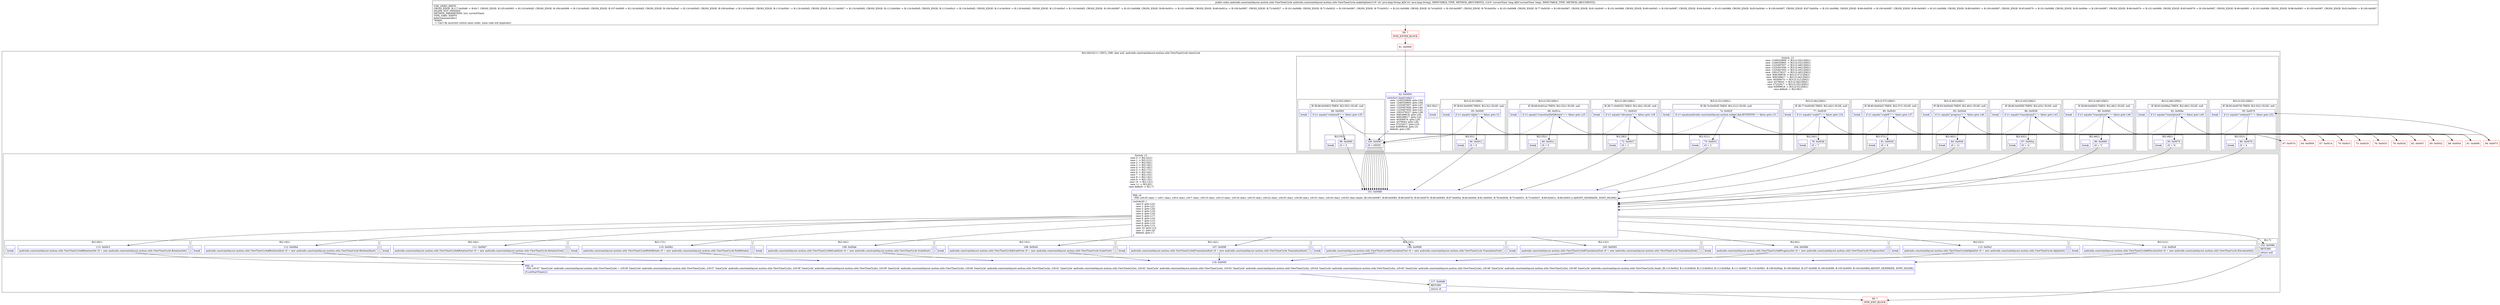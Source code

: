 digraph "CFG forandroidx.constraintlayout.motion.utils.ViewTimeCycle.makeSpline(Ljava\/lang\/String;J)Landroidx\/constraintlayout\/motion\/utils\/ViewTimeCycle;" {
subgraph cluster_Region_233247329 {
label = "R(4:2|6|10|11) | DECL_VAR: char null, androidx.constraintlayout.motion.utils.ViewTimeCycle timeCycle\l";
node [shape=record,color=blue];
subgraph cluster_SwitchRegion_779545083 {
label = "Switch: 13
 case -1249320806 -> R(3:(2:55|1)|56|1)
 case -1249320805 -> R(3:(2:52|1)|56|1)
 case -1225497657 -> R(3:(2:49|1)|56|1)
 case -1225497656 -> R(3:(2:46|1)|56|1)
 case -1225497655 -> R(3:(2:43|1)|56|1)
 case -1001078227 -> R(3:(2:40|1)|56|1)
 case -908189618 -> R(3:(2:37|1)|56|1)
 case -908189617 -> R(3:(2:34|1)|56|1)
 case -40300674 -> R(3:(2:31|1)|56|1)
 case -4379043 -> R(3:(2:28|1)|56|1)
 case 37232917 -> R(3:(2:25|1)|56|1)
 case 92909918 -> R(3:(2:5|1)|56|1)
 case default -> R(2:56|1)";
node [shape=record,color=blue];
Node_62 [shape=record,label="{62\:\ 0x0004|switch(r1.hashCode()) \{\l    case \-1249320806: goto L53;\l    case \-1249320805: goto L50;\l    case \-1225497657: goto L47;\l    case \-1225497656: goto L44;\l    case \-1225497655: goto L41;\l    case \-1001078227: goto L38;\l    case \-908189618: goto L35;\l    case \-908189617: goto L32;\l    case \-40300674: goto L29;\l    case \-4379043: goto L26;\l    case 37232917: goto L23;\l    case 92909918: goto L3;\l    default: goto L56;\l\}\l}"];
subgraph cluster_Region_1145728563 {
label = "R(3:(2:55|1)|56|1)";
node [shape=record,color=blue];
subgraph cluster_IfRegion_474161082 {
label = "IF [B:98:0x0083] THEN: R(2:55|1) ELSE: null";
node [shape=record,color=blue];
Node_98 [shape=record,label="{98\:\ 0x0083|if (r1.equals(\"rotationX\") != false) goto L55\l}"];
subgraph cluster_Region_2055553854 {
label = "R(2:55|1)";
node [shape=record,color=blue];
Node_99 [shape=record,label="{99\:\ 0x0085|r0 = 3\l}"];
Node_InsnContainer_515408360 [shape=record,label="{|break\l}"];
}
}
Node_100 [shape=record,label="{100\:\ 0x0087|r0 = 65535\l}"];
Node_InsnContainer_737799236 [shape=record,label="{|break\l}"];
}
subgraph cluster_Region_1319744319 {
label = "R(3:(2:52|1)|56|1)";
node [shape=record,color=blue];
subgraph cluster_IfRegion_853139953 {
label = "IF [B:95:0x0079] THEN: R(2:52|1) ELSE: null";
node [shape=record,color=blue];
Node_95 [shape=record,label="{95\:\ 0x0079|if (r1.equals(\"rotationY\") != false) goto L52\l}"];
subgraph cluster_Region_1033993669 {
label = "R(2:52|1)";
node [shape=record,color=blue];
Node_96 [shape=record,label="{96\:\ 0x007b|r0 = 4\l}"];
Node_InsnContainer_920884959 [shape=record,label="{|break\l}"];
}
}
Node_100 [shape=record,label="{100\:\ 0x0087|r0 = 65535\l}"];
Node_InsnContainer_1821308458 [shape=record,label="{|break\l}"];
}
subgraph cluster_Region_292089079 {
label = "R(3:(2:49|1)|56|1)";
node [shape=record,color=blue];
subgraph cluster_IfRegion_150055987 {
label = "IF [B:92:0x006e] THEN: R(2:49|1) ELSE: null";
node [shape=record,color=blue];
Node_92 [shape=record,label="{92\:\ 0x006e|if (r1.equals(\"translationX\") != false) goto L49\l}"];
subgraph cluster_Region_1023677196 {
label = "R(2:49|1)";
node [shape=record,color=blue];
Node_93 [shape=record,label="{93\:\ 0x0070|r0 = 'b'\l}"];
Node_InsnContainer_1977221813 [shape=record,label="{|break\l}"];
}
}
Node_100 [shape=record,label="{100\:\ 0x0087|r0 = 65535\l}"];
Node_InsnContainer_1596274623 [shape=record,label="{|break\l}"];
}
subgraph cluster_Region_1280118247 {
label = "R(3:(2:46|1)|56|1)";
node [shape=record,color=blue];
subgraph cluster_IfRegion_1140962775 {
label = "IF [B:89:0x0063] THEN: R(2:46|1) ELSE: null";
node [shape=record,color=blue];
Node_89 [shape=record,label="{89\:\ 0x0063|if (r1.equals(\"translationY\") != false) goto L46\l}"];
subgraph cluster_Region_1413036048 {
label = "R(2:46|1)";
node [shape=record,color=blue];
Node_90 [shape=record,label="{90\:\ 0x0065|r0 = 't'\l}"];
Node_InsnContainer_1100220752 [shape=record,label="{|break\l}"];
}
}
Node_100 [shape=record,label="{100\:\ 0x0087|r0 = 65535\l}"];
Node_InsnContainer_1694397565 [shape=record,label="{|break\l}"];
}
subgraph cluster_Region_1541523883 {
label = "R(3:(2:43|1)|56|1)";
node [shape=record,color=blue];
subgraph cluster_IfRegion_311439250 {
label = "IF [B:86:0x0058] THEN: R(2:43|1) ELSE: null";
node [shape=record,color=blue];
Node_86 [shape=record,label="{86\:\ 0x0058|if (r1.equals(\"translationZ\") != false) goto L43\l}"];
subgraph cluster_Region_83168538 {
label = "R(2:43|1)";
node [shape=record,color=blue];
Node_87 [shape=record,label="{87\:\ 0x005a|r0 = 'n'\l}"];
Node_InsnContainer_1542889242 [shape=record,label="{|break\l}"];
}
}
Node_100 [shape=record,label="{100\:\ 0x0087|r0 = 65535\l}"];
Node_InsnContainer_977912765 [shape=record,label="{|break\l}"];
}
subgraph cluster_Region_1490200995 {
label = "R(3:(2:40|1)|56|1)";
node [shape=record,color=blue];
subgraph cluster_IfRegion_763561237 {
label = "IF [B:83:0x004d] THEN: R(2:40|1) ELSE: null";
node [shape=record,color=blue];
Node_83 [shape=record,label="{83\:\ 0x004d|if (r1.equals(\"progress\") != false) goto L40\l}"];
subgraph cluster_Region_848037652 {
label = "R(2:40|1)";
node [shape=record,color=blue];
Node_84 [shape=record,label="{84\:\ 0x004f|r0 = 11\l}"];
Node_InsnContainer_1048331144 [shape=record,label="{|break\l}"];
}
}
Node_100 [shape=record,label="{100\:\ 0x0087|r0 = 65535\l}"];
Node_InsnContainer_1369249042 [shape=record,label="{|break\l}"];
}
subgraph cluster_Region_235661594 {
label = "R(3:(2:37|1)|56|1)";
node [shape=record,color=blue];
subgraph cluster_IfRegion_633168055 {
label = "IF [B:80:0x0043] THEN: R(2:37|1) ELSE: null";
node [shape=record,color=blue];
Node_80 [shape=record,label="{80\:\ 0x0043|if (r1.equals(\"scaleX\") != false) goto L37\l}"];
subgraph cluster_Region_797834810 {
label = "R(2:37|1)";
node [shape=record,color=blue];
Node_81 [shape=record,label="{81\:\ 0x0045|r0 = 6\l}"];
Node_InsnContainer_279143096 [shape=record,label="{|break\l}"];
}
}
Node_100 [shape=record,label="{100\:\ 0x0087|r0 = 65535\l}"];
Node_InsnContainer_1285493543 [shape=record,label="{|break\l}"];
}
subgraph cluster_Region_705560329 {
label = "R(3:(2:34|1)|56|1)";
node [shape=record,color=blue];
subgraph cluster_IfRegion_1964227107 {
label = "IF [B:77:0x0039] THEN: R(2:34|1) ELSE: null";
node [shape=record,color=blue];
Node_77 [shape=record,label="{77\:\ 0x0039|if (r1.equals(\"scaleY\") != false) goto L34\l}"];
subgraph cluster_Region_845789795 {
label = "R(2:34|1)";
node [shape=record,color=blue];
Node_78 [shape=record,label="{78\:\ 0x003b|r0 = 7\l}"];
Node_InsnContainer_996529390 [shape=record,label="{|break\l}"];
}
}
Node_100 [shape=record,label="{100\:\ 0x0087|r0 = 65535\l}"];
Node_InsnContainer_811128728 [shape=record,label="{|break\l}"];
}
subgraph cluster_Region_2138359666 {
label = "R(3:(2:31|1)|56|1)";
node [shape=record,color=blue];
subgraph cluster_IfRegion_74120351 {
label = "IF [B:74:0x002f] THEN: R(2:31|1) ELSE: null";
node [shape=record,color=blue];
Node_74 [shape=record,label="{74\:\ 0x002f|if (r1.equals(androidx.constraintlayout.motion.widget.Key.ROTATION) != false) goto L31\l}"];
subgraph cluster_Region_517537001 {
label = "R(2:31|1)";
node [shape=record,color=blue];
Node_75 [shape=record,label="{75\:\ 0x0031|r0 = 2\l}"];
Node_InsnContainer_1816173715 [shape=record,label="{|break\l}"];
}
}
Node_100 [shape=record,label="{100\:\ 0x0087|r0 = 65535\l}"];
Node_InsnContainer_2031609681 [shape=record,label="{|break\l}"];
}
subgraph cluster_Region_849802894 {
label = "R(3:(2:28|1)|56|1)";
node [shape=record,color=blue];
subgraph cluster_IfRegion_251993084 {
label = "IF [B:71:0x0025] THEN: R(2:28|1) ELSE: null";
node [shape=record,color=blue];
Node_71 [shape=record,label="{71\:\ 0x0025|if (r1.equals(\"elevation\") != false) goto L28\l}"];
subgraph cluster_Region_1287580801 {
label = "R(2:28|1)";
node [shape=record,color=blue];
Node_72 [shape=record,label="{72\:\ 0x0027|r0 = 1\l}"];
Node_InsnContainer_1557692551 [shape=record,label="{|break\l}"];
}
}
Node_100 [shape=record,label="{100\:\ 0x0087|r0 = 65535\l}"];
Node_InsnContainer_882129803 [shape=record,label="{|break\l}"];
}
subgraph cluster_Region_1672780537 {
label = "R(3:(2:25|1)|56|1)";
node [shape=record,color=blue];
subgraph cluster_IfRegion_1920958247 {
label = "IF [B:68:0x001a] THEN: R(2:25|1) ELSE: null";
node [shape=record,color=blue];
Node_68 [shape=record,label="{68\:\ 0x001a|if (r1.equals(\"transitionPathRotate\") != false) goto L25\l}"];
subgraph cluster_Region_209889026 {
label = "R(2:25|1)";
node [shape=record,color=blue];
Node_69 [shape=record,label="{69\:\ 0x001c|r0 = 5\l}"];
Node_InsnContainer_1426210927 [shape=record,label="{|break\l}"];
}
}
Node_100 [shape=record,label="{100\:\ 0x0087|r0 = 65535\l}"];
Node_InsnContainer_1304833776 [shape=record,label="{|break\l}"];
}
subgraph cluster_Region_637846577 {
label = "R(3:(2:5|1)|56|1)";
node [shape=record,color=blue];
subgraph cluster_IfRegion_1478167712 {
label = "IF [B:65:0x000f] THEN: R(2:5|1) ELSE: null";
node [shape=record,color=blue];
Node_65 [shape=record,label="{65\:\ 0x000f|if (r1.equals(\"alpha\") != false) goto L5\l}"];
subgraph cluster_Region_1934077523 {
label = "R(2:5|1)";
node [shape=record,color=blue];
Node_66 [shape=record,label="{66\:\ 0x0011|r0 = 0\l}"];
Node_InsnContainer_1368708803 [shape=record,label="{|break\l}"];
}
}
Node_100 [shape=record,label="{100\:\ 0x0087|r0 = 65535\l}"];
Node_InsnContainer_382924198 [shape=record,label="{|break\l}"];
}
subgraph cluster_Region_2131937492 {
label = "R(2:56|1)";
node [shape=record,color=blue];
Node_100 [shape=record,label="{100\:\ 0x0087|r0 = 65535\l}"];
Node_InsnContainer_1780480034 [shape=record,label="{|break\l}"];
}
}
subgraph cluster_SwitchRegion_1784780749 {
label = "Switch: 13
 case 0 -> R(2:22|1)
 case 1 -> R(2:21|1)
 case 2 -> R(2:20|1)
 case 3 -> R(2:19|1)
 case 4 -> R(2:18|1)
 case 5 -> R(2:17|1)
 case 6 -> R(2:16|1)
 case 7 -> R(2:15|1)
 case 8 -> R(2:14|1)
 case 9 -> R(2:13|1)
 case 10 -> R(2:12|1)
 case 11 -> R(2:9|1)
 case default -> R(1:7)";
node [shape=record,color=blue];
Node_101 [shape=record,label="{101\:\ 0x0088|PHI: r0 \l  PHI: (r0v35 char) = (r0v1 char), (r0v4 char), (r0v7 char), (r0v10 char), (r0v13 char), (r0v16 char), (r0v19 char), (r0v22 char), (r0v25 char), (r0v28 char), (r0v31 char), (r0v34 char), (r0v52 char) binds: [B:100:0x0087, B:99:0x0085, B:96:0x007b, B:93:0x0070, B:90:0x0065, B:87:0x005a, B:84:0x004f, B:81:0x0045, B:78:0x003b, B:75:0x0031, B:72:0x0027, B:69:0x001c, B:66:0x0011] A[DONT_GENERATE, DONT_INLINE]\l|switch(r0) \{\l    case 0: goto L22;\l    case 1: goto L21;\l    case 2: goto L20;\l    case 3: goto L19;\l    case 4: goto L18;\l    case 5: goto L17;\l    case 6: goto L16;\l    case 7: goto L15;\l    case 8: goto L14;\l    case 9: goto L13;\l    case 10: goto L12;\l    case 11: goto L9;\l    default: goto L7;\l\}\l}"];
subgraph cluster_Region_715209574 {
label = "R(2:22|1)";
node [shape=record,color=blue];
Node_115 [shape=record,label="{115\:\ 0x00cf|androidx.constraintlayout.motion.utils.ViewTimeCycle$AlphaSet r0 = new androidx.constraintlayout.motion.utils.ViewTimeCycle.AlphaSet()\l}"];
Node_InsnContainer_489973388 [shape=record,label="{|break\l}"];
}
subgraph cluster_Region_289407063 {
label = "R(2:21|1)";
node [shape=record,color=blue];
Node_114 [shape=record,label="{114\:\ 0x00c9|androidx.constraintlayout.motion.utils.ViewTimeCycle$ElevationSet r0 = new androidx.constraintlayout.motion.utils.ViewTimeCycle.ElevationSet()\l}"];
Node_InsnContainer_474664777 [shape=record,label="{|break\l}"];
}
subgraph cluster_Region_140709834 {
label = "R(2:20|1)";
node [shape=record,color=blue];
Node_113 [shape=record,label="{113\:\ 0x00c3|androidx.constraintlayout.motion.utils.ViewTimeCycle$RotationSet r0 = new androidx.constraintlayout.motion.utils.ViewTimeCycle.RotationSet()\l}"];
Node_InsnContainer_159509002 [shape=record,label="{|break\l}"];
}
subgraph cluster_Region_1184374179 {
label = "R(2:19|1)";
node [shape=record,color=blue];
Node_112 [shape=record,label="{112\:\ 0x00bd|androidx.constraintlayout.motion.utils.ViewTimeCycle$RotationXset r0 = new androidx.constraintlayout.motion.utils.ViewTimeCycle.RotationXset()\l}"];
Node_InsnContainer_1874385672 [shape=record,label="{|break\l}"];
}
subgraph cluster_Region_1707172893 {
label = "R(2:18|1)";
node [shape=record,color=blue];
Node_111 [shape=record,label="{111\:\ 0x00b7|androidx.constraintlayout.motion.utils.ViewTimeCycle$RotationYset r0 = new androidx.constraintlayout.motion.utils.ViewTimeCycle.RotationYset()\l}"];
Node_InsnContainer_1367789685 [shape=record,label="{|break\l}"];
}
subgraph cluster_Region_1955762762 {
label = "R(2:17|1)";
node [shape=record,color=blue];
Node_110 [shape=record,label="{110\:\ 0x00b1|androidx.constraintlayout.motion.utils.ViewTimeCycle$PathRotate r0 = new androidx.constraintlayout.motion.utils.ViewTimeCycle.PathRotate()\l}"];
Node_InsnContainer_461139339 [shape=record,label="{|break\l}"];
}
subgraph cluster_Region_1679810125 {
label = "R(2:16|1)";
node [shape=record,color=blue];
Node_109 [shape=record,label="{109\:\ 0x00ab|androidx.constraintlayout.motion.utils.ViewTimeCycle$ScaleXset r0 = new androidx.constraintlayout.motion.utils.ViewTimeCycle.ScaleXset()\l}"];
Node_InsnContainer_489362772 [shape=record,label="{|break\l}"];
}
subgraph cluster_Region_1659679336 {
label = "R(2:15|1)";
node [shape=record,color=blue];
Node_108 [shape=record,label="{108\:\ 0x00a5|androidx.constraintlayout.motion.utils.ViewTimeCycle$ScaleYset r0 = new androidx.constraintlayout.motion.utils.ViewTimeCycle.ScaleYset()\l}"];
Node_InsnContainer_887287138 [shape=record,label="{|break\l}"];
}
subgraph cluster_Region_207868836 {
label = "R(2:14|1)";
node [shape=record,color=blue];
Node_107 [shape=record,label="{107\:\ 0x009f|androidx.constraintlayout.motion.utils.ViewTimeCycle$TranslationXset r0 = new androidx.constraintlayout.motion.utils.ViewTimeCycle.TranslationXset()\l}"];
Node_InsnContainer_1400932083 [shape=record,label="{|break\l}"];
}
subgraph cluster_Region_1820528800 {
label = "R(2:13|1)";
node [shape=record,color=blue];
Node_106 [shape=record,label="{106\:\ 0x0099|androidx.constraintlayout.motion.utils.ViewTimeCycle$TranslationYset r0 = new androidx.constraintlayout.motion.utils.ViewTimeCycle.TranslationYset()\l}"];
Node_InsnContainer_736672061 [shape=record,label="{|break\l}"];
}
subgraph cluster_Region_1987335883 {
label = "R(2:12|1)";
node [shape=record,color=blue];
Node_105 [shape=record,label="{105\:\ 0x0093|androidx.constraintlayout.motion.utils.ViewTimeCycle$TranslationZset r0 = new androidx.constraintlayout.motion.utils.ViewTimeCycle.TranslationZset()\l}"];
Node_InsnContainer_1848416417 [shape=record,label="{|break\l}"];
}
subgraph cluster_Region_1896662431 {
label = "R(2:9|1)";
node [shape=record,color=blue];
Node_104 [shape=record,label="{104\:\ 0x008d|androidx.constraintlayout.motion.utils.ViewTimeCycle$ProgressSet r0 = new androidx.constraintlayout.motion.utils.ViewTimeCycle.ProgressSet()\l}"];
Node_InsnContainer_1292300795 [shape=record,label="{|break\l}"];
}
subgraph cluster_Region_442913206 {
label = "R(1:7)";
node [shape=record,color=blue];
Node_102 [shape=record,label="{102\:\ 0x008b|RETURN\l|return null\l}"];
}
}
Node_116 [shape=record,label="{116\:\ 0x00d5|PHI: r0 \l  PHI: (r0v47 'timeCycle' androidx.constraintlayout.motion.utils.ViewTimeCycle) = (r0v36 'timeCycle' androidx.constraintlayout.motion.utils.ViewTimeCycle), (r0v37 'timeCycle' androidx.constraintlayout.motion.utils.ViewTimeCycle), (r0v38 'timeCycle' androidx.constraintlayout.motion.utils.ViewTimeCycle), (r0v39 'timeCycle' androidx.constraintlayout.motion.utils.ViewTimeCycle), (r0v40 'timeCycle' androidx.constraintlayout.motion.utils.ViewTimeCycle), (r0v41 'timeCycle' androidx.constraintlayout.motion.utils.ViewTimeCycle), (r0v42 'timeCycle' androidx.constraintlayout.motion.utils.ViewTimeCycle), (r0v43 'timeCycle' androidx.constraintlayout.motion.utils.ViewTimeCycle), (r0v44 'timeCycle' androidx.constraintlayout.motion.utils.ViewTimeCycle), (r0v45 'timeCycle' androidx.constraintlayout.motion.utils.ViewTimeCycle), (r0v46 'timeCycle' androidx.constraintlayout.motion.utils.ViewTimeCycle), (r0v48 'timeCycle' androidx.constraintlayout.motion.utils.ViewTimeCycle) binds: [B:115:0x00cf, B:114:0x00c9, B:113:0x00c3, B:112:0x00bd, B:111:0x00b7, B:110:0x00b1, B:109:0x00ab, B:108:0x00a5, B:107:0x009f, B:106:0x0099, B:105:0x0093, B:104:0x008d] A[DONT_GENERATE, DONT_INLINE]\l|r0.setStartTime(r2)\l}"];
Node_117 [shape=record,label="{117\:\ 0x00d8|RETURN\l|return r0\l}"];
}
Node_59 [shape=record,color=red,label="{59\:\ ?|MTH_ENTER_BLOCK\l}"];
Node_61 [shape=record,color=red,label="{61\:\ 0x0000}"];
Node_64 [shape=record,color=red,label="{64\:\ 0x0009}"];
Node_60 [shape=record,color=red,label="{60\:\ ?|MTH_EXIT_BLOCK\l}"];
Node_67 [shape=record,color=red,label="{67\:\ 0x0014}"];
Node_70 [shape=record,color=red,label="{70\:\ 0x001f}"];
Node_73 [shape=record,color=red,label="{73\:\ 0x0029}"];
Node_76 [shape=record,color=red,label="{76\:\ 0x0033}"];
Node_79 [shape=record,color=red,label="{79\:\ 0x003d}"];
Node_82 [shape=record,color=red,label="{82\:\ 0x0047}"];
Node_85 [shape=record,color=red,label="{85\:\ 0x0052}"];
Node_88 [shape=record,color=red,label="{88\:\ 0x005d}"];
Node_91 [shape=record,color=red,label="{91\:\ 0x0068}"];
Node_94 [shape=record,color=red,label="{94\:\ 0x0073}"];
Node_97 [shape=record,color=red,label="{97\:\ 0x007d}"];
MethodNode[shape=record,label="{public static androidx.constraintlayout.motion.utils.ViewTimeCycle androidx.constraintlayout.motion.utils.ViewTimeCycle.makeSpline((r1v0 'str' java.lang.String A[D('str' java.lang.String), IMMUTABLE_TYPE, METHOD_ARGUMENT]), (r2v0 'currentTime' long A[D('currentTime' long), IMMUTABLE_TYPE, METHOD_ARGUMENT]))  | USE_LINES_HINTS\lCROSS_EDGE: B:117:0x00d8 \-\> B:60:?, CROSS_EDGE: B:105:0x0093 \-\> B:116:0x00d5, CROSS_EDGE: B:106:0x0099 \-\> B:116:0x00d5, CROSS_EDGE: B:107:0x009f \-\> B:116:0x00d5, CROSS_EDGE: B:108:0x00a5 \-\> B:116:0x00d5, CROSS_EDGE: B:109:0x00ab \-\> B:116:0x00d5, CROSS_EDGE: B:110:0x00b1 \-\> B:116:0x00d5, CROSS_EDGE: B:111:0x00b7 \-\> B:116:0x00d5, CROSS_EDGE: B:112:0x00bd \-\> B:116:0x00d5, CROSS_EDGE: B:113:0x00c3 \-\> B:116:0x00d5, CROSS_EDGE: B:114:0x00c9 \-\> B:116:0x00d5, CROSS_EDGE: B:115:0x00cf \-\> B:116:0x00d5, CROSS_EDGE: B:100:0x0087 \-\> B:101:0x0088, CROSS_EDGE: B:69:0x001c \-\> B:101:0x0088, CROSS_EDGE: B:68:0x001a \-\> B:100:0x0087, CROSS_EDGE: B:72:0x0027 \-\> B:101:0x0088, CROSS_EDGE: B:71:0x0025 \-\> B:100:0x0087, CROSS_EDGE: B:75:0x0031 \-\> B:101:0x0088, CROSS_EDGE: B:74:0x002f \-\> B:100:0x0087, CROSS_EDGE: B:78:0x003b \-\> B:101:0x0088, CROSS_EDGE: B:77:0x0039 \-\> B:100:0x0087, CROSS_EDGE: B:81:0x0045 \-\> B:101:0x0088, CROSS_EDGE: B:80:0x0043 \-\> B:100:0x0087, CROSS_EDGE: B:84:0x004f \-\> B:101:0x0088, CROSS_EDGE: B:83:0x004d \-\> B:100:0x0087, CROSS_EDGE: B:87:0x005a \-\> B:101:0x0088, CROSS_EDGE: B:86:0x0058 \-\> B:100:0x0087, CROSS_EDGE: B:90:0x0065 \-\> B:101:0x0088, CROSS_EDGE: B:89:0x0063 \-\> B:100:0x0087, CROSS_EDGE: B:93:0x0070 \-\> B:101:0x0088, CROSS_EDGE: B:92:0x006e \-\> B:100:0x0087, CROSS_EDGE: B:96:0x007b \-\> B:101:0x0088, CROSS_EDGE: B:95:0x0079 \-\> B:100:0x0087, CROSS_EDGE: B:99:0x0085 \-\> B:101:0x0088, CROSS_EDGE: B:98:0x0083 \-\> B:100:0x0087, CROSS_EDGE: B:62:0x0004 \-\> B:100:0x0087\lINLINE_NOT_NEEDED\lMETHOD_PARAMETERS: [str, currentTime]\lTYPE_VARS: EMPTY\lJadxCommentsAttr\{\l WARN: \l \-\> Can't fix incorrect switch cases order, some code will duplicate\}\l}"];
MethodNode -> Node_59;Node_62 -> Node_64;
Node_62 -> Node_67;
Node_62 -> Node_70;
Node_62 -> Node_73;
Node_62 -> Node_76;
Node_62 -> Node_79;
Node_62 -> Node_82;
Node_62 -> Node_85;
Node_62 -> Node_88;
Node_62 -> Node_91;
Node_62 -> Node_94;
Node_62 -> Node_97;
Node_62 -> Node_100;
Node_98 -> Node_99;
Node_98 -> Node_100[style=dashed];
Node_99 -> Node_101;
Node_100 -> Node_101;
Node_95 -> Node_96;
Node_95 -> Node_100[style=dashed];
Node_96 -> Node_101;
Node_100 -> Node_101;
Node_92 -> Node_93;
Node_92 -> Node_100[style=dashed];
Node_93 -> Node_101;
Node_100 -> Node_101;
Node_89 -> Node_90;
Node_89 -> Node_100[style=dashed];
Node_90 -> Node_101;
Node_100 -> Node_101;
Node_86 -> Node_87;
Node_86 -> Node_100[style=dashed];
Node_87 -> Node_101;
Node_100 -> Node_101;
Node_83 -> Node_84;
Node_83 -> Node_100[style=dashed];
Node_84 -> Node_101;
Node_100 -> Node_101;
Node_80 -> Node_81;
Node_80 -> Node_100[style=dashed];
Node_81 -> Node_101;
Node_100 -> Node_101;
Node_77 -> Node_78;
Node_77 -> Node_100[style=dashed];
Node_78 -> Node_101;
Node_100 -> Node_101;
Node_74 -> Node_75;
Node_74 -> Node_100[style=dashed];
Node_75 -> Node_101;
Node_100 -> Node_101;
Node_71 -> Node_72;
Node_71 -> Node_100[style=dashed];
Node_72 -> Node_101;
Node_100 -> Node_101;
Node_68 -> Node_69;
Node_68 -> Node_100[style=dashed];
Node_69 -> Node_101;
Node_100 -> Node_101;
Node_65 -> Node_66;
Node_65 -> Node_100[style=dashed];
Node_66 -> Node_101;
Node_100 -> Node_101;
Node_100 -> Node_101;
Node_101 -> Node_102;
Node_101 -> Node_104;
Node_101 -> Node_105;
Node_101 -> Node_106;
Node_101 -> Node_107;
Node_101 -> Node_108;
Node_101 -> Node_109;
Node_101 -> Node_110;
Node_101 -> Node_111;
Node_101 -> Node_112;
Node_101 -> Node_113;
Node_101 -> Node_114;
Node_101 -> Node_115;
Node_115 -> Node_116;
Node_114 -> Node_116;
Node_113 -> Node_116;
Node_112 -> Node_116;
Node_111 -> Node_116;
Node_110 -> Node_116;
Node_109 -> Node_116;
Node_108 -> Node_116;
Node_107 -> Node_116;
Node_106 -> Node_116;
Node_105 -> Node_116;
Node_104 -> Node_116;
Node_102 -> Node_60;
Node_116 -> Node_117;
Node_117 -> Node_60;
Node_59 -> Node_61;
Node_61 -> Node_62;
Node_64 -> Node_65;
Node_67 -> Node_68;
Node_70 -> Node_71;
Node_73 -> Node_74;
Node_76 -> Node_77;
Node_79 -> Node_80;
Node_82 -> Node_83;
Node_85 -> Node_86;
Node_88 -> Node_89;
Node_91 -> Node_92;
Node_94 -> Node_95;
Node_97 -> Node_98;
}

